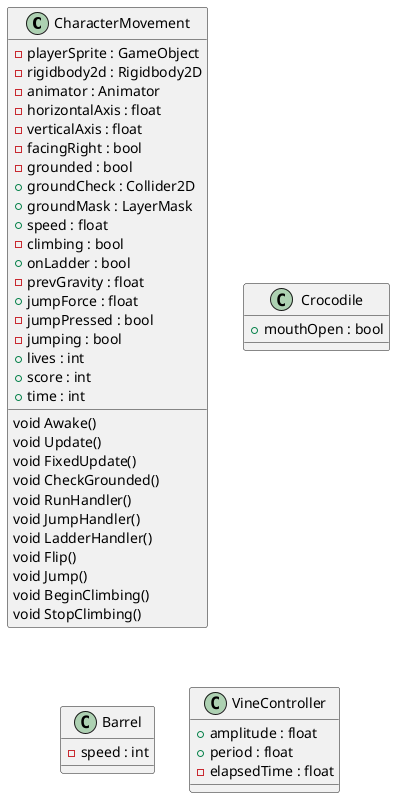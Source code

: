 @startuml
class CharacterMovement {
 - playerSprite : GameObject
 - rigidbody2d : Rigidbody2D
 - animator : Animator
 - horizontalAxis : float
 - verticalAxis : float
 - facingRight : bool
 - grounded : bool
 + groundCheck : Collider2D
 + groundMask : LayerMask
 + speed : float
 - climbing : bool
 + onLadder : bool
 - prevGravity : float
 + jumpForce : float
 - jumpPressed : bool
 - jumping : bool
 + lives : int
 + score : int
 + time : int
 void Awake()
 void Update()
 void FixedUpdate()
 void CheckGrounded()
 void RunHandler()
 void JumpHandler()
 void LadderHandler()
 void Flip()
 void Jump()
 void BeginClimbing()
 void StopClimbing()
}

class Crocodile {
 + mouthOpen : bool
}

class Barrel {
 - speed : int
}

class VineController {
 + amplitude : float
 + period : float
 - elapsedTime : float
}
@enduml
